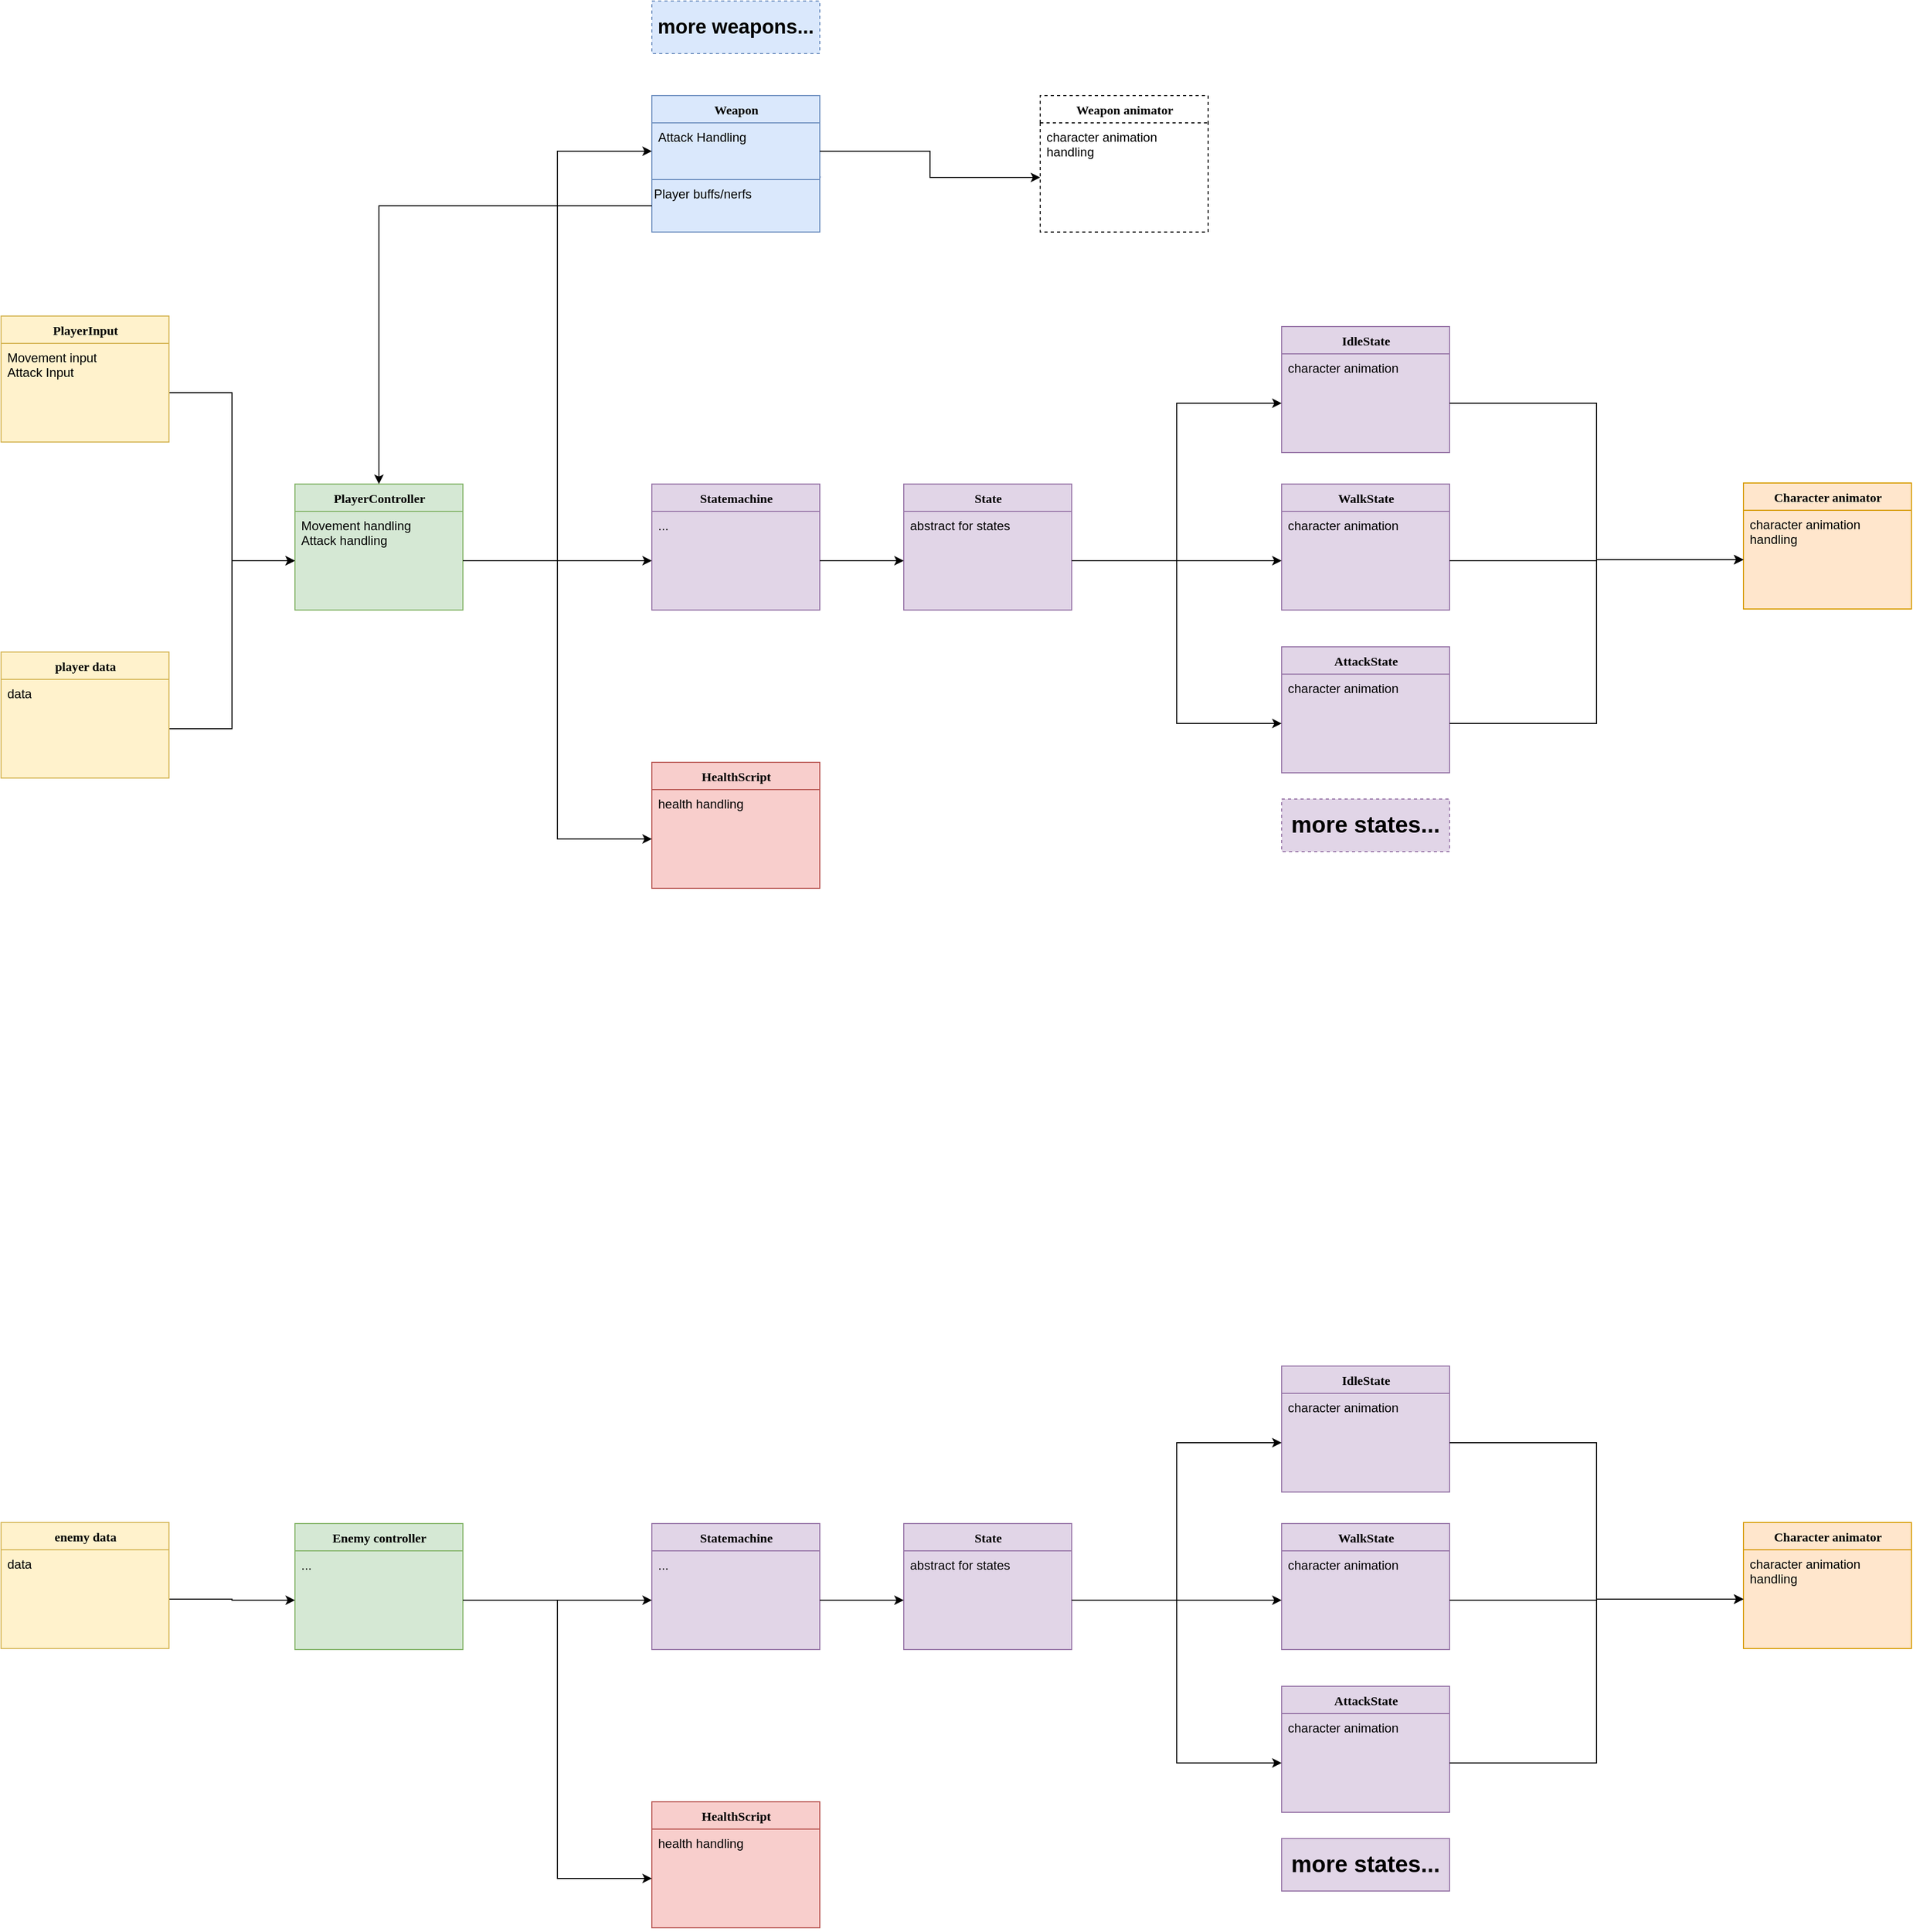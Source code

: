 <mxfile version="24.7.13">
  <diagram name="Page-1" id="6133507b-19e7-1e82-6fc7-422aa6c4b21f">
    <mxGraphModel dx="4578" dy="2833" grid="1" gridSize="10" guides="1" tooltips="1" connect="1" arrows="1" fold="1" page="1" pageScale="1" pageWidth="1100" pageHeight="850" background="none" math="0" shadow="0">
      <root>
        <mxCell id="0" />
        <mxCell id="1" parent="0" />
        <mxCell id="78961159f06e98e8-17" value="PlayerController&lt;div&gt;&lt;div&gt;&lt;br&gt;&lt;/div&gt;&lt;/div&gt;" style="swimlane;html=1;fontStyle=1;align=center;verticalAlign=top;childLayout=stackLayout;horizontal=1;startSize=26;horizontalStack=0;resizeParent=1;resizeLast=0;collapsible=1;marginBottom=0;swimlaneFillColor=#ffffff;rounded=0;shadow=0;comic=0;labelBackgroundColor=none;strokeWidth=1;fillColor=#d5e8d4;fontFamily=Verdana;fontSize=12;strokeColor=#82b366;" parent="1" vertex="1">
          <mxGeometry x="270" y="150" width="160" height="120" as="geometry" />
        </mxCell>
        <mxCell id="78961159f06e98e8-24" value="Movement handling&lt;div&gt;Attack handling&lt;/div&gt;&lt;div&gt;&lt;br&gt;&lt;/div&gt;" style="text;html=1;strokeColor=#82b366;fillColor=#d5e8d4;align=left;verticalAlign=top;spacingLeft=4;spacingRight=4;whiteSpace=wrap;overflow=hidden;rotatable=0;points=[[0,0.5],[1,0.5]];portConstraint=eastwest;" parent="78961159f06e98e8-17" vertex="1">
          <mxGeometry y="26" width="160" height="94" as="geometry" />
        </mxCell>
        <mxCell id="c8O1HfpWrcBc41cb8QKz-1" value="&lt;div&gt;&lt;div&gt;PlayerInput&lt;/div&gt;&lt;/div&gt;" style="swimlane;html=1;fontStyle=1;align=center;verticalAlign=top;childLayout=stackLayout;horizontal=1;startSize=26;horizontalStack=0;resizeParent=1;resizeLast=0;collapsible=1;marginBottom=0;swimlaneFillColor=#ffffff;rounded=0;shadow=0;comic=0;labelBackgroundColor=none;strokeWidth=1;fillColor=#fff2cc;fontFamily=Verdana;fontSize=12;strokeColor=#d6b656;" vertex="1" parent="1">
          <mxGeometry x="-10" y="-10" width="160" height="120" as="geometry" />
        </mxCell>
        <mxCell id="c8O1HfpWrcBc41cb8QKz-4" value="&lt;div&gt;&lt;div&gt;Weapon&lt;/div&gt;&lt;/div&gt;" style="swimlane;html=1;fontStyle=1;align=center;verticalAlign=top;childLayout=stackLayout;horizontal=1;startSize=26;horizontalStack=0;resizeParent=1;resizeLast=0;collapsible=1;marginBottom=0;swimlaneFillColor=#ffffff;rounded=0;shadow=0;comic=0;labelBackgroundColor=none;strokeWidth=1;fillColor=#dae8fc;fontFamily=Verdana;fontSize=12;strokeColor=#6c8ebf;" vertex="1" parent="1">
          <mxGeometry x="610" y="-220" width="160" height="130" as="geometry" />
        </mxCell>
        <mxCell id="c8O1HfpWrcBc41cb8QKz-7" value="" style="endArrow=none;html=1;rounded=0;entryX=1.006;entryY=0.955;entryDx=0;entryDy=0;entryPerimeter=0;exitX=0;exitY=0.977;exitDx=0;exitDy=0;exitPerimeter=0;fillColor=#dae8fc;strokeColor=#6c8ebf;" edge="1" parent="c8O1HfpWrcBc41cb8QKz-4" source="c8O1HfpWrcBc41cb8QKz-5" target="c8O1HfpWrcBc41cb8QKz-5">
          <mxGeometry width="50" height="50" relative="1" as="geometry">
            <mxPoint x="-160" y="390" as="sourcePoint" />
            <mxPoint x="-110" y="340" as="targetPoint" />
          </mxGeometry>
        </mxCell>
        <mxCell id="c8O1HfpWrcBc41cb8QKz-5" value="Attack Handling" style="text;html=1;strokeColor=#6c8ebf;fillColor=#dae8fc;align=left;verticalAlign=top;spacingLeft=4;spacingRight=4;whiteSpace=wrap;overflow=hidden;rotatable=0;points=[[0,0.5],[1,0.5]];portConstraint=eastwest;" vertex="1" parent="c8O1HfpWrcBc41cb8QKz-4">
          <mxGeometry y="26" width="160" height="54" as="geometry" />
        </mxCell>
        <mxCell id="c8O1HfpWrcBc41cb8QKz-8" value="Player buffs/nerfs" style="text;whiteSpace=wrap;html=1;fillColor=#dae8fc;strokeColor=#6c8ebf;" vertex="1" parent="c8O1HfpWrcBc41cb8QKz-4">
          <mxGeometry y="80" width="160" height="50" as="geometry" />
        </mxCell>
        <mxCell id="c8O1HfpWrcBc41cb8QKz-57" style="edgeStyle=orthogonalEdgeStyle;rounded=0;orthogonalLoop=1;jettySize=auto;html=1;exitX=1;exitY=0.5;exitDx=0;exitDy=0;entryX=0;entryY=0.5;entryDx=0;entryDy=0;" edge="1" parent="1" source="c8O1HfpWrcBc41cb8QKz-2" target="78961159f06e98e8-24">
          <mxGeometry relative="1" as="geometry" />
        </mxCell>
        <mxCell id="c8O1HfpWrcBc41cb8QKz-2" value="Movement input&lt;div&gt;Attack Input&lt;/div&gt;" style="text;html=1;strokeColor=#d6b656;fillColor=#fff2cc;align=left;verticalAlign=top;spacingLeft=4;spacingRight=4;whiteSpace=wrap;overflow=hidden;rotatable=0;points=[[0,0.5],[1,0.5]];portConstraint=eastwest;" vertex="1" parent="1">
          <mxGeometry x="-10" y="16" width="160" height="94" as="geometry" />
        </mxCell>
        <mxCell id="c8O1HfpWrcBc41cb8QKz-28" value="&lt;div&gt;&lt;div&gt;Enemy controller&lt;/div&gt;&lt;/div&gt;" style="swimlane;html=1;fontStyle=1;align=center;verticalAlign=top;childLayout=stackLayout;horizontal=1;startSize=26;horizontalStack=0;resizeParent=1;resizeLast=0;collapsible=1;marginBottom=0;swimlaneFillColor=#ffffff;rounded=0;shadow=0;comic=0;labelBackgroundColor=none;strokeWidth=1;fillColor=#d5e8d4;fontFamily=Verdana;fontSize=12;strokeColor=#82b366;" vertex="1" parent="1">
          <mxGeometry x="270" y="1140" width="160" height="120" as="geometry" />
        </mxCell>
        <mxCell id="c8O1HfpWrcBc41cb8QKz-29" value="&lt;div&gt;...&lt;/div&gt;" style="text;html=1;strokeColor=#82b366;fillColor=#d5e8d4;align=left;verticalAlign=top;spacingLeft=4;spacingRight=4;whiteSpace=wrap;overflow=hidden;rotatable=0;points=[[0,0.5],[1,0.5]];portConstraint=eastwest;" vertex="1" parent="c8O1HfpWrcBc41cb8QKz-28">
          <mxGeometry y="26" width="160" height="94" as="geometry" />
        </mxCell>
        <mxCell id="c8O1HfpWrcBc41cb8QKz-30" value="&lt;div&gt;&lt;div&gt;Character animator&lt;/div&gt;&lt;/div&gt;" style="swimlane;html=1;fontStyle=1;align=center;verticalAlign=top;childLayout=stackLayout;horizontal=1;startSize=26;horizontalStack=0;resizeParent=1;resizeLast=0;collapsible=1;marginBottom=0;swimlaneFillColor=#ffffff;rounded=0;shadow=0;comic=0;labelBackgroundColor=none;strokeWidth=1;fillColor=#ffe6cc;fontFamily=Verdana;fontSize=12;strokeColor=#d79b00;" vertex="1" parent="1">
          <mxGeometry x="1650" y="149" width="160" height="120" as="geometry" />
        </mxCell>
        <mxCell id="c8O1HfpWrcBc41cb8QKz-31" value="character animation handling" style="text;html=1;strokeColor=#d79b00;fillColor=#ffe6cc;align=left;verticalAlign=top;spacingLeft=4;spacingRight=4;whiteSpace=wrap;overflow=hidden;rotatable=0;points=[[0,0.5],[1,0.5]];portConstraint=eastwest;" vertex="1" parent="c8O1HfpWrcBc41cb8QKz-30">
          <mxGeometry y="26" width="160" height="94" as="geometry" />
        </mxCell>
        <mxCell id="c8O1HfpWrcBc41cb8QKz-33" value="&lt;div&gt;&lt;div&gt;Statemachine&lt;/div&gt;&lt;/div&gt;" style="swimlane;html=1;fontStyle=1;align=center;verticalAlign=top;childLayout=stackLayout;horizontal=1;startSize=26;horizontalStack=0;resizeParent=1;resizeLast=0;collapsible=1;marginBottom=0;swimlaneFillColor=#ffffff;rounded=0;shadow=0;comic=0;labelBackgroundColor=none;strokeWidth=1;fillColor=#e1d5e7;fontFamily=Verdana;fontSize=12;strokeColor=#9673a6;" vertex="1" parent="1">
          <mxGeometry x="610" y="150" width="160" height="120" as="geometry" />
        </mxCell>
        <mxCell id="c8O1HfpWrcBc41cb8QKz-34" value="..." style="text;html=1;strokeColor=#9673a6;fillColor=#e1d5e7;align=left;verticalAlign=top;spacingLeft=4;spacingRight=4;whiteSpace=wrap;overflow=hidden;rotatable=0;points=[[0,0.5],[1,0.5]];portConstraint=eastwest;" vertex="1" parent="c8O1HfpWrcBc41cb8QKz-33">
          <mxGeometry y="26" width="160" height="94" as="geometry" />
        </mxCell>
        <mxCell id="c8O1HfpWrcBc41cb8QKz-35" value="&lt;div&gt;&lt;div&gt;State&lt;/div&gt;&lt;/div&gt;" style="swimlane;html=1;fontStyle=1;align=center;verticalAlign=top;childLayout=stackLayout;horizontal=1;startSize=26;horizontalStack=0;resizeParent=1;resizeLast=0;collapsible=1;marginBottom=0;swimlaneFillColor=#ffffff;rounded=0;shadow=0;comic=0;labelBackgroundColor=none;strokeWidth=1;fillColor=#e1d5e7;fontFamily=Verdana;fontSize=12;strokeColor=#9673a6;" vertex="1" parent="1">
          <mxGeometry x="850" y="150" width="160" height="120" as="geometry" />
        </mxCell>
        <mxCell id="c8O1HfpWrcBc41cb8QKz-36" value="abstract for states" style="text;html=1;strokeColor=#9673a6;fillColor=#e1d5e7;align=left;verticalAlign=top;spacingLeft=4;spacingRight=4;whiteSpace=wrap;overflow=hidden;rotatable=0;points=[[0,0.5],[1,0.5]];portConstraint=eastwest;" vertex="1" parent="c8O1HfpWrcBc41cb8QKz-35">
          <mxGeometry y="26" width="160" height="94" as="geometry" />
        </mxCell>
        <mxCell id="c8O1HfpWrcBc41cb8QKz-37" value="IdleState" style="swimlane;html=1;fontStyle=1;align=center;verticalAlign=top;childLayout=stackLayout;horizontal=1;startSize=26;horizontalStack=0;resizeParent=1;resizeLast=0;collapsible=1;marginBottom=0;swimlaneFillColor=#ffffff;rounded=0;shadow=0;comic=0;labelBackgroundColor=none;strokeWidth=1;fillColor=#e1d5e7;fontFamily=Verdana;fontSize=12;strokeColor=#9673a6;" vertex="1" parent="1">
          <mxGeometry x="1210" width="160" height="120" as="geometry" />
        </mxCell>
        <mxCell id="c8O1HfpWrcBc41cb8QKz-38" value="character animation" style="text;html=1;strokeColor=#9673a6;fillColor=#e1d5e7;align=left;verticalAlign=top;spacingLeft=4;spacingRight=4;whiteSpace=wrap;overflow=hidden;rotatable=0;points=[[0,0.5],[1,0.5]];portConstraint=eastwest;" vertex="1" parent="c8O1HfpWrcBc41cb8QKz-37">
          <mxGeometry y="26" width="160" height="94" as="geometry" />
        </mxCell>
        <mxCell id="c8O1HfpWrcBc41cb8QKz-39" value="WalkState" style="swimlane;html=1;fontStyle=1;align=center;verticalAlign=top;childLayout=stackLayout;horizontal=1;startSize=26;horizontalStack=0;resizeParent=1;resizeLast=0;collapsible=1;marginBottom=0;swimlaneFillColor=#ffffff;rounded=0;shadow=0;comic=0;labelBackgroundColor=none;strokeWidth=1;fillColor=#e1d5e7;fontFamily=Verdana;fontSize=12;strokeColor=#9673a6;" vertex="1" parent="1">
          <mxGeometry x="1210" y="150" width="160" height="120" as="geometry" />
        </mxCell>
        <mxCell id="c8O1HfpWrcBc41cb8QKz-40" value="character animation" style="text;html=1;strokeColor=#9673a6;fillColor=#e1d5e7;align=left;verticalAlign=top;spacingLeft=4;spacingRight=4;whiteSpace=wrap;overflow=hidden;rotatable=0;points=[[0,0.5],[1,0.5]];portConstraint=eastwest;" vertex="1" parent="c8O1HfpWrcBc41cb8QKz-39">
          <mxGeometry y="26" width="160" height="94" as="geometry" />
        </mxCell>
        <mxCell id="c8O1HfpWrcBc41cb8QKz-41" value="AttackState" style="swimlane;html=1;fontStyle=1;align=center;verticalAlign=top;childLayout=stackLayout;horizontal=1;startSize=26;horizontalStack=0;resizeParent=1;resizeLast=0;collapsible=1;marginBottom=0;swimlaneFillColor=#ffffff;rounded=0;shadow=0;comic=0;labelBackgroundColor=none;strokeWidth=1;fillColor=#e1d5e7;fontFamily=Verdana;fontSize=12;strokeColor=#9673a6;" vertex="1" parent="1">
          <mxGeometry x="1210" y="305" width="160" height="120" as="geometry" />
        </mxCell>
        <mxCell id="c8O1HfpWrcBc41cb8QKz-42" value="character animation" style="text;html=1;strokeColor=#9673a6;fillColor=#e1d5e7;align=left;verticalAlign=top;spacingLeft=4;spacingRight=4;whiteSpace=wrap;overflow=hidden;rotatable=0;points=[[0,0.5],[1,0.5]];portConstraint=eastwest;" vertex="1" parent="c8O1HfpWrcBc41cb8QKz-41">
          <mxGeometry y="26" width="160" height="94" as="geometry" />
        </mxCell>
        <mxCell id="c8O1HfpWrcBc41cb8QKz-43" value="&lt;b style=&quot;&quot;&gt;&lt;font style=&quot;font-size: 22px;&quot;&gt;more states...&lt;/font&gt;&lt;/b&gt;" style="text;html=1;align=center;verticalAlign=middle;whiteSpace=wrap;rounded=0;dashed=1;fillColor=#e1d5e7;strokeColor=#9673a6;" vertex="1" parent="1">
          <mxGeometry x="1210" y="450" width="160" height="50" as="geometry" />
        </mxCell>
        <mxCell id="c8O1HfpWrcBc41cb8QKz-49" value="&lt;b style=&quot;&quot;&gt;&lt;font style=&quot;font-size: 19px;&quot;&gt;more weapons...&lt;/font&gt;&lt;/b&gt;" style="text;html=1;align=center;verticalAlign=middle;whiteSpace=wrap;rounded=0;dashed=1;fillColor=#dae8fc;strokeColor=#6c8ebf;" vertex="1" parent="1">
          <mxGeometry x="610" y="-310" width="160" height="50" as="geometry" />
        </mxCell>
        <mxCell id="c8O1HfpWrcBc41cb8QKz-58" style="edgeStyle=orthogonalEdgeStyle;rounded=0;orthogonalLoop=1;jettySize=auto;html=1;exitX=1;exitY=0.5;exitDx=0;exitDy=0;entryX=0;entryY=0.5;entryDx=0;entryDy=0;" edge="1" parent="1" source="78961159f06e98e8-24" target="c8O1HfpWrcBc41cb8QKz-5">
          <mxGeometry relative="1" as="geometry" />
        </mxCell>
        <mxCell id="c8O1HfpWrcBc41cb8QKz-59" style="edgeStyle=orthogonalEdgeStyle;rounded=0;orthogonalLoop=1;jettySize=auto;html=1;exitX=1;exitY=0.5;exitDx=0;exitDy=0;entryX=0;entryY=0.5;entryDx=0;entryDy=0;" edge="1" parent="1" source="78961159f06e98e8-24" target="c8O1HfpWrcBc41cb8QKz-34">
          <mxGeometry relative="1" as="geometry" />
        </mxCell>
        <mxCell id="c8O1HfpWrcBc41cb8QKz-60" style="edgeStyle=orthogonalEdgeStyle;rounded=0;orthogonalLoop=1;jettySize=auto;html=1;exitX=1;exitY=0.5;exitDx=0;exitDy=0;entryX=0;entryY=0.5;entryDx=0;entryDy=0;" edge="1" parent="1" source="c8O1HfpWrcBc41cb8QKz-34" target="c8O1HfpWrcBc41cb8QKz-36">
          <mxGeometry relative="1" as="geometry" />
        </mxCell>
        <mxCell id="c8O1HfpWrcBc41cb8QKz-61" style="edgeStyle=orthogonalEdgeStyle;rounded=0;orthogonalLoop=1;jettySize=auto;html=1;exitX=1;exitY=0.5;exitDx=0;exitDy=0;entryX=0;entryY=0.5;entryDx=0;entryDy=0;" edge="1" parent="1" source="c8O1HfpWrcBc41cb8QKz-36" target="c8O1HfpWrcBc41cb8QKz-38">
          <mxGeometry relative="1" as="geometry" />
        </mxCell>
        <mxCell id="c8O1HfpWrcBc41cb8QKz-62" style="edgeStyle=orthogonalEdgeStyle;rounded=0;orthogonalLoop=1;jettySize=auto;html=1;exitX=1;exitY=0.5;exitDx=0;exitDy=0;entryX=0;entryY=0.5;entryDx=0;entryDy=0;" edge="1" parent="1" source="c8O1HfpWrcBc41cb8QKz-36" target="c8O1HfpWrcBc41cb8QKz-40">
          <mxGeometry relative="1" as="geometry" />
        </mxCell>
        <mxCell id="c8O1HfpWrcBc41cb8QKz-63" style="edgeStyle=orthogonalEdgeStyle;rounded=0;orthogonalLoop=1;jettySize=auto;html=1;exitX=1;exitY=0.5;exitDx=0;exitDy=0;entryX=0;entryY=0.5;entryDx=0;entryDy=0;" edge="1" parent="1" source="c8O1HfpWrcBc41cb8QKz-36" target="c8O1HfpWrcBc41cb8QKz-42">
          <mxGeometry relative="1" as="geometry" />
        </mxCell>
        <mxCell id="c8O1HfpWrcBc41cb8QKz-66" style="edgeStyle=orthogonalEdgeStyle;rounded=0;orthogonalLoop=1;jettySize=auto;html=1;exitX=1;exitY=0.5;exitDx=0;exitDy=0;entryX=0;entryY=0.5;entryDx=0;entryDy=0;" edge="1" parent="1" source="c8O1HfpWrcBc41cb8QKz-38" target="c8O1HfpWrcBc41cb8QKz-31">
          <mxGeometry relative="1" as="geometry" />
        </mxCell>
        <mxCell id="c8O1HfpWrcBc41cb8QKz-70" style="edgeStyle=orthogonalEdgeStyle;rounded=0;orthogonalLoop=1;jettySize=auto;html=1;exitX=1;exitY=0.5;exitDx=0;exitDy=0;entryX=0;entryY=0.5;entryDx=0;entryDy=0;" edge="1" parent="1" source="c8O1HfpWrcBc41cb8QKz-40" target="c8O1HfpWrcBc41cb8QKz-31">
          <mxGeometry relative="1" as="geometry" />
        </mxCell>
        <mxCell id="c8O1HfpWrcBc41cb8QKz-71" style="edgeStyle=orthogonalEdgeStyle;rounded=0;orthogonalLoop=1;jettySize=auto;html=1;exitX=1;exitY=0.5;exitDx=0;exitDy=0;entryX=0;entryY=0.5;entryDx=0;entryDy=0;" edge="1" parent="1" source="c8O1HfpWrcBc41cb8QKz-42" target="c8O1HfpWrcBc41cb8QKz-31">
          <mxGeometry relative="1" as="geometry" />
        </mxCell>
        <mxCell id="c8O1HfpWrcBc41cb8QKz-74" value="Weapon animator" style="swimlane;html=1;fontStyle=1;align=center;verticalAlign=top;childLayout=stackLayout;horizontal=1;startSize=26;horizontalStack=0;resizeParent=1;resizeLast=0;collapsible=1;marginBottom=0;swimlaneFillColor=#ffffff;rounded=0;shadow=0;comic=0;labelBackgroundColor=none;strokeWidth=1;fontFamily=Verdana;fontSize=12;dashed=1;" vertex="1" parent="1">
          <mxGeometry x="980" y="-220" width="160" height="130" as="geometry" />
        </mxCell>
        <mxCell id="c8O1HfpWrcBc41cb8QKz-75" value="character animation handling" style="text;html=1;align=left;verticalAlign=top;spacingLeft=4;spacingRight=4;whiteSpace=wrap;overflow=hidden;rotatable=0;points=[[0,0.5],[1,0.5]];portConstraint=eastwest;dashed=1;" vertex="1" parent="c8O1HfpWrcBc41cb8QKz-74">
          <mxGeometry y="26" width="160" height="104" as="geometry" />
        </mxCell>
        <mxCell id="c8O1HfpWrcBc41cb8QKz-81" style="edgeStyle=orthogonalEdgeStyle;rounded=0;orthogonalLoop=1;jettySize=auto;html=1;exitX=0;exitY=0.5;exitDx=0;exitDy=0;entryX=0.5;entryY=0;entryDx=0;entryDy=0;" edge="1" parent="1" source="c8O1HfpWrcBc41cb8QKz-8" target="78961159f06e98e8-17">
          <mxGeometry relative="1" as="geometry" />
        </mxCell>
        <mxCell id="c8O1HfpWrcBc41cb8QKz-82" value="&lt;div&gt;&lt;div&gt;HealthScript&lt;/div&gt;&lt;/div&gt;" style="swimlane;html=1;fontStyle=1;align=center;verticalAlign=top;childLayout=stackLayout;horizontal=1;startSize=26;horizontalStack=0;resizeParent=1;resizeLast=0;collapsible=1;marginBottom=0;swimlaneFillColor=#ffffff;rounded=0;shadow=0;comic=0;labelBackgroundColor=none;strokeWidth=1;fillColor=#f8cecc;fontFamily=Verdana;fontSize=12;strokeColor=#b85450;" vertex="1" parent="1">
          <mxGeometry x="610" y="415" width="160" height="120" as="geometry" />
        </mxCell>
        <mxCell id="c8O1HfpWrcBc41cb8QKz-83" value="health handling" style="text;html=1;strokeColor=#b85450;fillColor=#f8cecc;align=left;verticalAlign=top;spacingLeft=4;spacingRight=4;whiteSpace=wrap;overflow=hidden;rotatable=0;points=[[0,0.5],[1,0.5]];portConstraint=eastwest;" vertex="1" parent="c8O1HfpWrcBc41cb8QKz-82">
          <mxGeometry y="26" width="160" height="94" as="geometry" />
        </mxCell>
        <mxCell id="c8O1HfpWrcBc41cb8QKz-88" value="&lt;div&gt;&lt;div&gt;player data&lt;/div&gt;&lt;/div&gt;" style="swimlane;html=1;fontStyle=1;align=center;verticalAlign=top;childLayout=stackLayout;horizontal=1;startSize=26;horizontalStack=0;resizeParent=1;resizeLast=0;collapsible=1;marginBottom=0;swimlaneFillColor=#ffffff;rounded=0;shadow=0;comic=0;labelBackgroundColor=none;strokeWidth=1;fillColor=#fff2cc;fontFamily=Verdana;fontSize=12;strokeColor=#d6b656;" vertex="1" parent="1">
          <mxGeometry x="-10" y="310" width="160" height="120" as="geometry" />
        </mxCell>
        <mxCell id="c8O1HfpWrcBc41cb8QKz-90" style="edgeStyle=orthogonalEdgeStyle;rounded=0;orthogonalLoop=1;jettySize=auto;html=1;exitX=1;exitY=0.5;exitDx=0;exitDy=0;entryX=0;entryY=0.5;entryDx=0;entryDy=0;" edge="1" parent="1" source="c8O1HfpWrcBc41cb8QKz-89" target="78961159f06e98e8-24">
          <mxGeometry relative="1" as="geometry" />
        </mxCell>
        <mxCell id="c8O1HfpWrcBc41cb8QKz-89" value="data" style="text;html=1;strokeColor=#d6b656;fillColor=#fff2cc;align=left;verticalAlign=top;spacingLeft=4;spacingRight=4;whiteSpace=wrap;overflow=hidden;rotatable=0;points=[[0,0.5],[1,0.5]];portConstraint=eastwest;" vertex="1" parent="1">
          <mxGeometry x="-10" y="336" width="160" height="94" as="geometry" />
        </mxCell>
        <mxCell id="c8O1HfpWrcBc41cb8QKz-91" value="&lt;div&gt;&lt;div&gt;enemy data&lt;/div&gt;&lt;/div&gt;" style="swimlane;html=1;fontStyle=1;align=center;verticalAlign=top;childLayout=stackLayout;horizontal=1;startSize=26;horizontalStack=0;resizeParent=1;resizeLast=0;collapsible=1;marginBottom=0;swimlaneFillColor=#ffffff;rounded=0;shadow=0;comic=0;labelBackgroundColor=none;strokeWidth=1;fillColor=#fff2cc;fontFamily=Verdana;fontSize=12;strokeColor=#d6b656;" vertex="1" parent="1">
          <mxGeometry x="-10" y="1139" width="160" height="120" as="geometry" />
        </mxCell>
        <mxCell id="c8O1HfpWrcBc41cb8QKz-93" style="edgeStyle=orthogonalEdgeStyle;rounded=0;orthogonalLoop=1;jettySize=auto;html=1;exitX=1;exitY=0.5;exitDx=0;exitDy=0;entryX=0;entryY=0.5;entryDx=0;entryDy=0;" edge="1" parent="1" source="c8O1HfpWrcBc41cb8QKz-92" target="c8O1HfpWrcBc41cb8QKz-29">
          <mxGeometry relative="1" as="geometry" />
        </mxCell>
        <mxCell id="c8O1HfpWrcBc41cb8QKz-92" value="data" style="text;html=1;strokeColor=#d6b656;fillColor=#fff2cc;align=left;verticalAlign=top;spacingLeft=4;spacingRight=4;whiteSpace=wrap;overflow=hidden;rotatable=0;points=[[0,0.5],[1,0.5]];portConstraint=eastwest;" vertex="1" parent="1">
          <mxGeometry x="-10" y="1165" width="160" height="94" as="geometry" />
        </mxCell>
        <mxCell id="c8O1HfpWrcBc41cb8QKz-96" style="edgeStyle=orthogonalEdgeStyle;rounded=0;orthogonalLoop=1;jettySize=auto;html=1;exitX=1;exitY=0.5;exitDx=0;exitDy=0;entryX=0;entryY=0.5;entryDx=0;entryDy=0;" edge="1" parent="1" source="78961159f06e98e8-24" target="c8O1HfpWrcBc41cb8QKz-83">
          <mxGeometry relative="1" as="geometry" />
        </mxCell>
        <mxCell id="c8O1HfpWrcBc41cb8QKz-97" style="edgeStyle=orthogonalEdgeStyle;rounded=0;orthogonalLoop=1;jettySize=auto;html=1;exitX=1;exitY=0.5;exitDx=0;exitDy=0;entryX=0;entryY=0.5;entryDx=0;entryDy=0;" edge="1" parent="1" source="c8O1HfpWrcBc41cb8QKz-5" target="c8O1HfpWrcBc41cb8QKz-75">
          <mxGeometry relative="1" as="geometry" />
        </mxCell>
        <mxCell id="c8O1HfpWrcBc41cb8QKz-102" value="&lt;div&gt;&lt;div&gt;Character animator&lt;/div&gt;&lt;/div&gt;" style="swimlane;html=1;fontStyle=1;align=center;verticalAlign=top;childLayout=stackLayout;horizontal=1;startSize=26;horizontalStack=0;resizeParent=1;resizeLast=0;collapsible=1;marginBottom=0;swimlaneFillColor=#ffffff;rounded=0;shadow=0;comic=0;labelBackgroundColor=none;strokeWidth=1;fillColor=#ffe6cc;fontFamily=Verdana;fontSize=12;strokeColor=#d79b00;" vertex="1" parent="1">
          <mxGeometry x="1650" y="1139" width="160" height="120" as="geometry" />
        </mxCell>
        <mxCell id="c8O1HfpWrcBc41cb8QKz-103" value="character animation handling" style="text;html=1;strokeColor=#d79b00;fillColor=#ffe6cc;align=left;verticalAlign=top;spacingLeft=4;spacingRight=4;whiteSpace=wrap;overflow=hidden;rotatable=0;points=[[0,0.5],[1,0.5]];portConstraint=eastwest;" vertex="1" parent="c8O1HfpWrcBc41cb8QKz-102">
          <mxGeometry y="26" width="160" height="94" as="geometry" />
        </mxCell>
        <mxCell id="c8O1HfpWrcBc41cb8QKz-104" value="&lt;div&gt;&lt;div&gt;Statemachine&lt;/div&gt;&lt;/div&gt;" style="swimlane;html=1;fontStyle=1;align=center;verticalAlign=top;childLayout=stackLayout;horizontal=1;startSize=26;horizontalStack=0;resizeParent=1;resizeLast=0;collapsible=1;marginBottom=0;swimlaneFillColor=#ffffff;rounded=0;shadow=0;comic=0;labelBackgroundColor=none;strokeWidth=1;fillColor=#e1d5e7;fontFamily=Verdana;fontSize=12;strokeColor=#9673a6;" vertex="1" parent="1">
          <mxGeometry x="610" y="1140" width="160" height="120" as="geometry" />
        </mxCell>
        <mxCell id="c8O1HfpWrcBc41cb8QKz-105" value="..." style="text;html=1;strokeColor=#9673a6;fillColor=#e1d5e7;align=left;verticalAlign=top;spacingLeft=4;spacingRight=4;whiteSpace=wrap;overflow=hidden;rotatable=0;points=[[0,0.5],[1,0.5]];portConstraint=eastwest;" vertex="1" parent="c8O1HfpWrcBc41cb8QKz-104">
          <mxGeometry y="26" width="160" height="94" as="geometry" />
        </mxCell>
        <mxCell id="c8O1HfpWrcBc41cb8QKz-106" value="&lt;div&gt;&lt;div&gt;State&lt;/div&gt;&lt;/div&gt;" style="swimlane;html=1;fontStyle=1;align=center;verticalAlign=top;childLayout=stackLayout;horizontal=1;startSize=26;horizontalStack=0;resizeParent=1;resizeLast=0;collapsible=1;marginBottom=0;swimlaneFillColor=#ffffff;rounded=0;shadow=0;comic=0;labelBackgroundColor=none;strokeWidth=1;fillColor=#e1d5e7;fontFamily=Verdana;fontSize=12;strokeColor=#9673a6;" vertex="1" parent="1">
          <mxGeometry x="850" y="1140" width="160" height="120" as="geometry" />
        </mxCell>
        <mxCell id="c8O1HfpWrcBc41cb8QKz-107" value="abstract for states" style="text;html=1;strokeColor=#9673a6;fillColor=#e1d5e7;align=left;verticalAlign=top;spacingLeft=4;spacingRight=4;whiteSpace=wrap;overflow=hidden;rotatable=0;points=[[0,0.5],[1,0.5]];portConstraint=eastwest;" vertex="1" parent="c8O1HfpWrcBc41cb8QKz-106">
          <mxGeometry y="26" width="160" height="94" as="geometry" />
        </mxCell>
        <mxCell id="c8O1HfpWrcBc41cb8QKz-108" value="IdleState" style="swimlane;html=1;fontStyle=1;align=center;verticalAlign=top;childLayout=stackLayout;horizontal=1;startSize=26;horizontalStack=0;resizeParent=1;resizeLast=0;collapsible=1;marginBottom=0;swimlaneFillColor=#ffffff;rounded=0;shadow=0;comic=0;labelBackgroundColor=none;strokeWidth=1;fillColor=#e1d5e7;fontFamily=Verdana;fontSize=12;strokeColor=#9673a6;" vertex="1" parent="1">
          <mxGeometry x="1210" y="990" width="160" height="120" as="geometry" />
        </mxCell>
        <mxCell id="c8O1HfpWrcBc41cb8QKz-109" value="character animation" style="text;html=1;strokeColor=#9673a6;fillColor=#e1d5e7;align=left;verticalAlign=top;spacingLeft=4;spacingRight=4;whiteSpace=wrap;overflow=hidden;rotatable=0;points=[[0,0.5],[1,0.5]];portConstraint=eastwest;" vertex="1" parent="c8O1HfpWrcBc41cb8QKz-108">
          <mxGeometry y="26" width="160" height="94" as="geometry" />
        </mxCell>
        <mxCell id="c8O1HfpWrcBc41cb8QKz-110" value="WalkState" style="swimlane;html=1;fontStyle=1;align=center;verticalAlign=top;childLayout=stackLayout;horizontal=1;startSize=26;horizontalStack=0;resizeParent=1;resizeLast=0;collapsible=1;marginBottom=0;swimlaneFillColor=#ffffff;rounded=0;shadow=0;comic=0;labelBackgroundColor=none;strokeWidth=1;fillColor=#e1d5e7;fontFamily=Verdana;fontSize=12;strokeColor=#9673a6;" vertex="1" parent="1">
          <mxGeometry x="1210" y="1140" width="160" height="120" as="geometry" />
        </mxCell>
        <mxCell id="c8O1HfpWrcBc41cb8QKz-111" value="character animation" style="text;html=1;strokeColor=#9673a6;fillColor=#e1d5e7;align=left;verticalAlign=top;spacingLeft=4;spacingRight=4;whiteSpace=wrap;overflow=hidden;rotatable=0;points=[[0,0.5],[1,0.5]];portConstraint=eastwest;" vertex="1" parent="c8O1HfpWrcBc41cb8QKz-110">
          <mxGeometry y="26" width="160" height="94" as="geometry" />
        </mxCell>
        <mxCell id="c8O1HfpWrcBc41cb8QKz-112" value="AttackState" style="swimlane;html=1;fontStyle=1;align=center;verticalAlign=top;childLayout=stackLayout;horizontal=1;startSize=26;horizontalStack=0;resizeParent=1;resizeLast=0;collapsible=1;marginBottom=0;swimlaneFillColor=#ffffff;rounded=0;shadow=0;comic=0;labelBackgroundColor=none;strokeWidth=1;fillColor=#e1d5e7;fontFamily=Verdana;fontSize=12;strokeColor=#9673a6;" vertex="1" parent="1">
          <mxGeometry x="1210" y="1295" width="160" height="120" as="geometry" />
        </mxCell>
        <mxCell id="c8O1HfpWrcBc41cb8QKz-113" value="character animation" style="text;html=1;strokeColor=#9673a6;fillColor=#e1d5e7;align=left;verticalAlign=top;spacingLeft=4;spacingRight=4;whiteSpace=wrap;overflow=hidden;rotatable=0;points=[[0,0.5],[1,0.5]];portConstraint=eastwest;" vertex="1" parent="c8O1HfpWrcBc41cb8QKz-112">
          <mxGeometry y="26" width="160" height="94" as="geometry" />
        </mxCell>
        <mxCell id="c8O1HfpWrcBc41cb8QKz-114" value="&lt;b style=&quot;&quot;&gt;&lt;font style=&quot;font-size: 22px;&quot;&gt;more states...&lt;/font&gt;&lt;/b&gt;" style="text;html=1;align=center;verticalAlign=middle;whiteSpace=wrap;rounded=0;fillColor=#e1d5e7;strokeColor=#9673a6;" vertex="1" parent="1">
          <mxGeometry x="1210" y="1440" width="160" height="50" as="geometry" />
        </mxCell>
        <mxCell id="c8O1HfpWrcBc41cb8QKz-116" style="edgeStyle=orthogonalEdgeStyle;rounded=0;orthogonalLoop=1;jettySize=auto;html=1;exitX=1;exitY=0.5;exitDx=0;exitDy=0;entryX=0;entryY=0.5;entryDx=0;entryDy=0;" edge="1" parent="1" source="c8O1HfpWrcBc41cb8QKz-105" target="c8O1HfpWrcBc41cb8QKz-107">
          <mxGeometry relative="1" as="geometry" />
        </mxCell>
        <mxCell id="c8O1HfpWrcBc41cb8QKz-117" style="edgeStyle=orthogonalEdgeStyle;rounded=0;orthogonalLoop=1;jettySize=auto;html=1;exitX=1;exitY=0.5;exitDx=0;exitDy=0;entryX=0;entryY=0.5;entryDx=0;entryDy=0;" edge="1" parent="1" source="c8O1HfpWrcBc41cb8QKz-107" target="c8O1HfpWrcBc41cb8QKz-109">
          <mxGeometry relative="1" as="geometry" />
        </mxCell>
        <mxCell id="c8O1HfpWrcBc41cb8QKz-118" style="edgeStyle=orthogonalEdgeStyle;rounded=0;orthogonalLoop=1;jettySize=auto;html=1;exitX=1;exitY=0.5;exitDx=0;exitDy=0;entryX=0;entryY=0.5;entryDx=0;entryDy=0;" edge="1" parent="1" source="c8O1HfpWrcBc41cb8QKz-107" target="c8O1HfpWrcBc41cb8QKz-111">
          <mxGeometry relative="1" as="geometry" />
        </mxCell>
        <mxCell id="c8O1HfpWrcBc41cb8QKz-119" style="edgeStyle=orthogonalEdgeStyle;rounded=0;orthogonalLoop=1;jettySize=auto;html=1;exitX=1;exitY=0.5;exitDx=0;exitDy=0;entryX=0;entryY=0.5;entryDx=0;entryDy=0;" edge="1" parent="1" source="c8O1HfpWrcBc41cb8QKz-107" target="c8O1HfpWrcBc41cb8QKz-113">
          <mxGeometry relative="1" as="geometry" />
        </mxCell>
        <mxCell id="c8O1HfpWrcBc41cb8QKz-120" style="edgeStyle=orthogonalEdgeStyle;rounded=0;orthogonalLoop=1;jettySize=auto;html=1;exitX=1;exitY=0.5;exitDx=0;exitDy=0;entryX=0;entryY=0.5;entryDx=0;entryDy=0;" edge="1" parent="1" source="c8O1HfpWrcBc41cb8QKz-109" target="c8O1HfpWrcBc41cb8QKz-103">
          <mxGeometry relative="1" as="geometry" />
        </mxCell>
        <mxCell id="c8O1HfpWrcBc41cb8QKz-121" style="edgeStyle=orthogonalEdgeStyle;rounded=0;orthogonalLoop=1;jettySize=auto;html=1;exitX=1;exitY=0.5;exitDx=0;exitDy=0;entryX=0;entryY=0.5;entryDx=0;entryDy=0;" edge="1" parent="1" source="c8O1HfpWrcBc41cb8QKz-111" target="c8O1HfpWrcBc41cb8QKz-103">
          <mxGeometry relative="1" as="geometry" />
        </mxCell>
        <mxCell id="c8O1HfpWrcBc41cb8QKz-122" style="edgeStyle=orthogonalEdgeStyle;rounded=0;orthogonalLoop=1;jettySize=auto;html=1;exitX=1;exitY=0.5;exitDx=0;exitDy=0;entryX=0;entryY=0.5;entryDx=0;entryDy=0;" edge="1" parent="1" source="c8O1HfpWrcBc41cb8QKz-113" target="c8O1HfpWrcBc41cb8QKz-103">
          <mxGeometry relative="1" as="geometry" />
        </mxCell>
        <mxCell id="c8O1HfpWrcBc41cb8QKz-125" value="&lt;div&gt;&lt;div&gt;HealthScript&lt;/div&gt;&lt;/div&gt;" style="swimlane;html=1;fontStyle=1;align=center;verticalAlign=top;childLayout=stackLayout;horizontal=1;startSize=26;horizontalStack=0;resizeParent=1;resizeLast=0;collapsible=1;marginBottom=0;swimlaneFillColor=#ffffff;rounded=0;shadow=0;comic=0;labelBackgroundColor=none;strokeWidth=1;fillColor=#f8cecc;fontFamily=Verdana;fontSize=12;strokeColor=#b85450;" vertex="1" parent="1">
          <mxGeometry x="610" y="1405" width="160" height="120" as="geometry" />
        </mxCell>
        <mxCell id="c8O1HfpWrcBc41cb8QKz-126" value="health handling" style="text;html=1;strokeColor=#b85450;fillColor=#f8cecc;align=left;verticalAlign=top;spacingLeft=4;spacingRight=4;whiteSpace=wrap;overflow=hidden;rotatable=0;points=[[0,0.5],[1,0.5]];portConstraint=eastwest;" vertex="1" parent="c8O1HfpWrcBc41cb8QKz-125">
          <mxGeometry y="26" width="160" height="94" as="geometry" />
        </mxCell>
        <mxCell id="c8O1HfpWrcBc41cb8QKz-128" style="edgeStyle=orthogonalEdgeStyle;rounded=0;orthogonalLoop=1;jettySize=auto;html=1;exitX=1;exitY=0.5;exitDx=0;exitDy=0;entryX=0;entryY=0.5;entryDx=0;entryDy=0;" edge="1" parent="1" source="c8O1HfpWrcBc41cb8QKz-29" target="c8O1HfpWrcBc41cb8QKz-105">
          <mxGeometry relative="1" as="geometry" />
        </mxCell>
        <mxCell id="c8O1HfpWrcBc41cb8QKz-131" style="edgeStyle=orthogonalEdgeStyle;rounded=0;orthogonalLoop=1;jettySize=auto;html=1;exitX=1;exitY=0.5;exitDx=0;exitDy=0;entryX=0;entryY=0.5;entryDx=0;entryDy=0;" edge="1" parent="1" source="c8O1HfpWrcBc41cb8QKz-29" target="c8O1HfpWrcBc41cb8QKz-126">
          <mxGeometry relative="1" as="geometry" />
        </mxCell>
      </root>
    </mxGraphModel>
  </diagram>
</mxfile>
